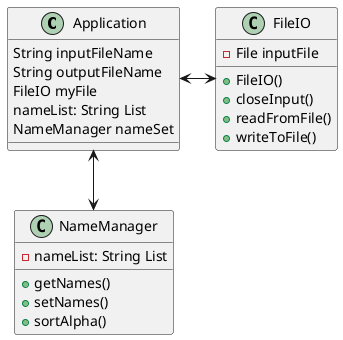 @startuml
'https://plantuml.com/class-diagram

class Application {
    String inputFileName
    String outputFileName
    FileIO myFile
    nameList: String List
    NameManager nameSet
}

class FileIO {
    -File inputFile
    +FileIO()
    +closeInput()
    +readFromFile()
    +writeToFile()
}

class NameManager {
    -nameList: String List
    +getNames()
    +setNames()
    +sortAlpha()
}

Application <-> FileIO
Application <--> NameManager

@enduml